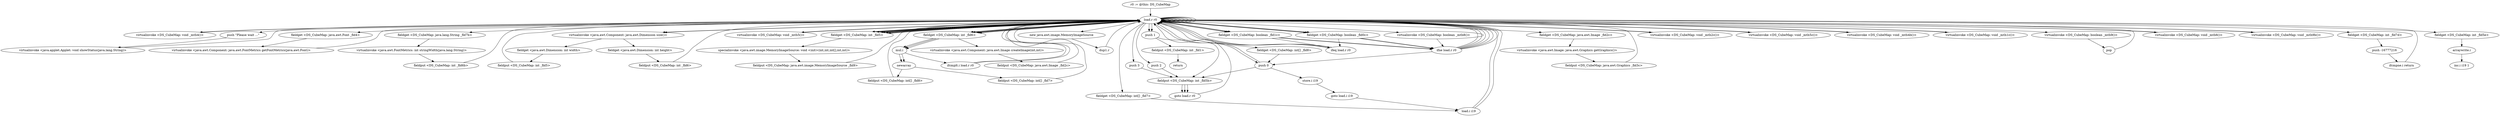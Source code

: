 digraph "" {
    "r0 := @this: DS_CubeMap"
    "load.r r0"
    "r0 := @this: DS_CubeMap"->"load.r r0";
    "virtualinvoke <DS_CubeMap: void _mth4()>"
    "load.r r0"->"virtualinvoke <DS_CubeMap: void _mth4()>";
    "virtualinvoke <DS_CubeMap: void _mth4()>"->"load.r r0";
    "push \"Please wait ...\""
    "load.r r0"->"push \"Please wait ...\"";
    "virtualinvoke <java.applet.Applet: void showStatus(java.lang.String)>"
    "push \"Please wait ...\""->"virtualinvoke <java.applet.Applet: void showStatus(java.lang.String)>";
    "virtualinvoke <java.applet.Applet: void showStatus(java.lang.String)>"->"load.r r0";
    "load.r r0"->"load.r r0";
    "load.r r0"->"load.r r0";
    "fieldget <DS_CubeMap: java.awt.Font _fld4>"
    "load.r r0"->"fieldget <DS_CubeMap: java.awt.Font _fld4>";
    "virtualinvoke <java.awt.Component: java.awt.FontMetrics getFontMetrics(java.awt.Font)>"
    "fieldget <DS_CubeMap: java.awt.Font _fld4>"->"virtualinvoke <java.awt.Component: java.awt.FontMetrics getFontMetrics(java.awt.Font)>";
    "virtualinvoke <java.awt.Component: java.awt.FontMetrics getFontMetrics(java.awt.Font)>"->"load.r r0";
    "fieldget <DS_CubeMap: java.lang.String _fld7b>"
    "load.r r0"->"fieldget <DS_CubeMap: java.lang.String _fld7b>";
    "virtualinvoke <java.awt.FontMetrics: int stringWidth(java.lang.String)>"
    "fieldget <DS_CubeMap: java.lang.String _fld7b>"->"virtualinvoke <java.awt.FontMetrics: int stringWidth(java.lang.String)>";
    "fieldput <DS_CubeMap: int _fld6b>"
    "virtualinvoke <java.awt.FontMetrics: int stringWidth(java.lang.String)>"->"fieldput <DS_CubeMap: int _fld6b>";
    "fieldput <DS_CubeMap: int _fld6b>"->"load.r r0";
    "load.r r0"->"load.r r0";
    "virtualinvoke <java.awt.Component: java.awt.Dimension size()>"
    "load.r r0"->"virtualinvoke <java.awt.Component: java.awt.Dimension size()>";
    "fieldget <java.awt.Dimension: int width>"
    "virtualinvoke <java.awt.Component: java.awt.Dimension size()>"->"fieldget <java.awt.Dimension: int width>";
    "fieldput <DS_CubeMap: int _fld5>"
    "fieldget <java.awt.Dimension: int width>"->"fieldput <DS_CubeMap: int _fld5>";
    "fieldput <DS_CubeMap: int _fld5>"->"load.r r0";
    "load.r r0"->"load.r r0";
    "load.r r0"->"virtualinvoke <java.awt.Component: java.awt.Dimension size()>";
    "fieldget <java.awt.Dimension: int height>"
    "virtualinvoke <java.awt.Component: java.awt.Dimension size()>"->"fieldget <java.awt.Dimension: int height>";
    "fieldput <DS_CubeMap: int _fld6>"
    "fieldget <java.awt.Dimension: int height>"->"fieldput <DS_CubeMap: int _fld6>";
    "fieldput <DS_CubeMap: int _fld6>"->"load.r r0";
    "virtualinvoke <DS_CubeMap: void _mth5()>"
    "load.r r0"->"virtualinvoke <DS_CubeMap: void _mth5()>";
    "virtualinvoke <DS_CubeMap: void _mth5()>"->"load.r r0";
    "load.r r0"->"load.r r0";
    "fieldget <DS_CubeMap: int _fld5>"
    "load.r r0"->"fieldget <DS_CubeMap: int _fld5>";
    "fieldget <DS_CubeMap: int _fld5>"->"load.r r0";
    "fieldget <DS_CubeMap: int _fld6>"
    "load.r r0"->"fieldget <DS_CubeMap: int _fld6>";
    "mul.i"
    "fieldget <DS_CubeMap: int _fld6>"->"mul.i";
    "newarray"
    "mul.i"->"newarray";
    "fieldput <DS_CubeMap: int[] _fld8>"
    "newarray"->"fieldput <DS_CubeMap: int[] _fld8>";
    "fieldput <DS_CubeMap: int[] _fld8>"->"load.r r0";
    "new java.awt.image.MemoryImageSource"
    "load.r r0"->"new java.awt.image.MemoryImageSource";
    "dup1.r"
    "new java.awt.image.MemoryImageSource"->"dup1.r";
    "dup1.r"->"load.r r0";
    "load.r r0"->"fieldget <DS_CubeMap: int _fld5>";
    "fieldget <DS_CubeMap: int _fld5>"->"load.r r0";
    "load.r r0"->"fieldget <DS_CubeMap: int _fld6>";
    "fieldget <DS_CubeMap: int _fld6>"->"load.r r0";
    "fieldget <DS_CubeMap: int[] _fld8>"
    "load.r r0"->"fieldget <DS_CubeMap: int[] _fld8>";
    "push 0"
    "fieldget <DS_CubeMap: int[] _fld8>"->"push 0";
    "push 0"->"load.r r0";
    "load.r r0"->"fieldget <DS_CubeMap: int _fld5>";
    "specialinvoke <java.awt.image.MemoryImageSource: void <init>(int,int,int[],int,int)>"
    "fieldget <DS_CubeMap: int _fld5>"->"specialinvoke <java.awt.image.MemoryImageSource: void <init>(int,int,int[],int,int)>";
    "fieldput <DS_CubeMap: java.awt.image.MemoryImageSource _fld9>"
    "specialinvoke <java.awt.image.MemoryImageSource: void <init>(int,int,int[],int,int)>"->"fieldput <DS_CubeMap: java.awt.image.MemoryImageSource _fld9>";
    "fieldput <DS_CubeMap: java.awt.image.MemoryImageSource _fld9>"->"load.r r0";
    "load.r r0"->"load.r r0";
    "load.r r0"->"load.r r0";
    "load.r r0"->"fieldget <DS_CubeMap: int _fld5>";
    "fieldget <DS_CubeMap: int _fld5>"->"load.r r0";
    "load.r r0"->"fieldget <DS_CubeMap: int _fld6>";
    "virtualinvoke <java.awt.Component: java.awt.Image createImage(int,int)>"
    "fieldget <DS_CubeMap: int _fld6>"->"virtualinvoke <java.awt.Component: java.awt.Image createImage(int,int)>";
    "fieldput <DS_CubeMap: java.awt.Image _fld2c>"
    "virtualinvoke <java.awt.Component: java.awt.Image createImage(int,int)>"->"fieldput <DS_CubeMap: java.awt.Image _fld2c>";
    "fieldput <DS_CubeMap: java.awt.Image _fld2c>"->"load.r r0";
    "load.r r0"->"load.r r0";
    "fieldget <DS_CubeMap: java.awt.Image _fld2c>"
    "load.r r0"->"fieldget <DS_CubeMap: java.awt.Image _fld2c>";
    "virtualinvoke <java.awt.Image: java.awt.Graphics getGraphics()>"
    "fieldget <DS_CubeMap: java.awt.Image _fld2c>"->"virtualinvoke <java.awt.Image: java.awt.Graphics getGraphics()>";
    "fieldput <DS_CubeMap: java.awt.Graphics _fld3c>"
    "virtualinvoke <java.awt.Image: java.awt.Graphics getGraphics()>"->"fieldput <DS_CubeMap: java.awt.Graphics _fld3c>";
    "fieldput <DS_CubeMap: java.awt.Graphics _fld3c>"->"load.r r0";
    "virtualinvoke <DS_CubeMap: void _mth2c()>"
    "load.r r0"->"virtualinvoke <DS_CubeMap: void _mth2c()>";
    "virtualinvoke <DS_CubeMap: void _mth2c()>"->"load.r r0";
    "virtualinvoke <DS_CubeMap: void _mth5c()>"
    "load.r r0"->"virtualinvoke <DS_CubeMap: void _mth5c()>";
    "virtualinvoke <DS_CubeMap: void _mth5c()>"->"load.r r0";
    "fieldget <DS_CubeMap: boolean _fld0c>"
    "load.r r0"->"fieldget <DS_CubeMap: boolean _fld0c>";
    "ifne load.r r0"
    "fieldget <DS_CubeMap: boolean _fld0c>"->"ifne load.r r0";
    "ifne load.r r0"->"load.r r0";
    "fieldget <DS_CubeMap: boolean _fld1c>"
    "load.r r0"->"fieldget <DS_CubeMap: boolean _fld1c>";
    "fieldget <DS_CubeMap: boolean _fld1c>"->"ifne load.r r0";
    "ifne load.r r0"->"load.r r0";
    "load.r r0"->"push 0";
    "fieldput <DS_CubeMap: int _fld5b>"
    "push 0"->"fieldput <DS_CubeMap: int _fld5b>";
    "goto load.r r0"
    "fieldput <DS_CubeMap: int _fld5b>"->"goto load.r r0";
    "goto load.r r0"->"load.r r0";
    "virtualinvoke <DS_CubeMap: void _mth4b()>"
    "load.r r0"->"virtualinvoke <DS_CubeMap: void _mth4b()>";
    "virtualinvoke <DS_CubeMap: void _mth4b()>"->"load.r r0";
    "virtualinvoke <DS_CubeMap: void _mth1c()>"
    "load.r r0"->"virtualinvoke <DS_CubeMap: void _mth1c()>";
    "virtualinvoke <DS_CubeMap: void _mth1c()>"->"load.r r0";
    "load.r r0"->"load.r r0";
    "load.r r0"->"fieldget <DS_CubeMap: int _fld5>";
    "fieldget <DS_CubeMap: int _fld5>"->"load.r r0";
    "load.r r0"->"fieldget <DS_CubeMap: int _fld6>";
    "fieldget <DS_CubeMap: int _fld6>"->"mul.i";
    "mul.i"->"newarray";
    "fieldput <DS_CubeMap: int[] _fld7>"
    "newarray"->"fieldput <DS_CubeMap: int[] _fld7>";
    "fieldput <DS_CubeMap: int[] _fld7>"->"load.r r0";
    "virtualinvoke <DS_CubeMap: boolean _mth8()>"
    "load.r r0"->"virtualinvoke <DS_CubeMap: boolean _mth8()>";
    "virtualinvoke <DS_CubeMap: boolean _mth8()>"->"ifne load.r r0";
    "ifne load.r r0"->"push 0";
    "store.i i19"
    "push 0"->"store.i i19";
    "goto load.i i19"
    "store.i i19"->"goto load.i i19";
    "load.i i19"
    "goto load.i i19"->"load.i i19";
    "load.i i19"->"load.r r0";
    "load.r r0"->"fieldget <DS_CubeMap: int _fld5>";
    "fieldget <DS_CubeMap: int _fld5>"->"load.r r0";
    "load.r r0"->"fieldget <DS_CubeMap: int _fld6>";
    "fieldget <DS_CubeMap: int _fld6>"->"mul.i";
    "ifcmplt.i load.r r0"
    "mul.i"->"ifcmplt.i load.r r0";
    "ifcmplt.i load.r r0"->"load.r r0";
    "virtualinvoke <DS_CubeMap: boolean _mth9()>"
    "load.r r0"->"virtualinvoke <DS_CubeMap: boolean _mth9()>";
    "pop"
    "virtualinvoke <DS_CubeMap: boolean _mth9()>"->"pop";
    "pop"->"load.r r0";
    "virtualinvoke <DS_CubeMap: void _mth6()>"
    "load.r r0"->"virtualinvoke <DS_CubeMap: void _mth6()>";
    "virtualinvoke <DS_CubeMap: void _mth6()>"->"load.r r0";
    "virtualinvoke <DS_CubeMap: void _mth9b()>"
    "load.r r0"->"virtualinvoke <DS_CubeMap: void _mth9b()>";
    "virtualinvoke <DS_CubeMap: void _mth9b()>"->"load.r r0";
    "fieldget <DS_CubeMap: int _fld7d>"
    "load.r r0"->"fieldget <DS_CubeMap: int _fld7d>";
    "push -16777216"
    "fieldget <DS_CubeMap: int _fld7d>"->"push -16777216";
    "ifcmpne.i return"
    "push -16777216"->"ifcmpne.i return";
    "ifcmpne.i return"->"load.r r0";
    "push 1"
    "load.r r0"->"push 1";
    "fieldput <DS_CubeMap: int _fld1>"
    "push 1"->"fieldput <DS_CubeMap: int _fld1>";
    "return"
    "fieldput <DS_CubeMap: int _fld1>"->"return";
    "ifcmplt.i load.r r0"->"load.r r0";
    "fieldget <DS_CubeMap: int[] _fld7>"
    "load.r r0"->"fieldget <DS_CubeMap: int[] _fld7>";
    "fieldget <DS_CubeMap: int[] _fld7>"->"load.i i19";
    "load.i i19"->"load.r r0";
    "fieldget <DS_CubeMap: int _fld5e>"
    "load.r r0"->"fieldget <DS_CubeMap: int _fld5e>";
    "arraywrite.i"
    "fieldget <DS_CubeMap: int _fld5e>"->"arraywrite.i";
    "inc.i i19 1"
    "arraywrite.i"->"inc.i i19 1";
    "ifne load.r r0"->"load.r r0";
    "load.r r0"->"fieldget <DS_CubeMap: boolean _fld0c>";
    "ifeq load.r r0"
    "fieldget <DS_CubeMap: boolean _fld0c>"->"ifeq load.r r0";
    "ifeq load.r r0"->"load.r r0";
    "load.r r0"->"fieldget <DS_CubeMap: boolean _fld1c>";
    "fieldget <DS_CubeMap: boolean _fld1c>"->"ifne load.r r0";
    "ifne load.r r0"->"load.r r0";
    "load.r r0"->"push 1";
    "push 1"->"fieldput <DS_CubeMap: int _fld5b>";
    "fieldput <DS_CubeMap: int _fld5b>"->"goto load.r r0";
    "ifne load.r r0"->"load.r r0";
    "load.r r0"->"fieldget <DS_CubeMap: boolean _fld0c>";
    "fieldget <DS_CubeMap: boolean _fld0c>"->"ifne load.r r0";
    "ifne load.r r0"->"load.r r0";
    "load.r r0"->"fieldget <DS_CubeMap: boolean _fld1c>";
    "fieldget <DS_CubeMap: boolean _fld1c>"->"ifeq load.r r0";
    "ifeq load.r r0"->"load.r r0";
    "push 2"
    "load.r r0"->"push 2";
    "push 2"->"fieldput <DS_CubeMap: int _fld5b>";
    "fieldput <DS_CubeMap: int _fld5b>"->"goto load.r r0";
    "ifeq load.r r0"->"load.r r0";
    "push 3"
    "load.r r0"->"push 3";
    "push 3"->"fieldput <DS_CubeMap: int _fld5b>";
}
